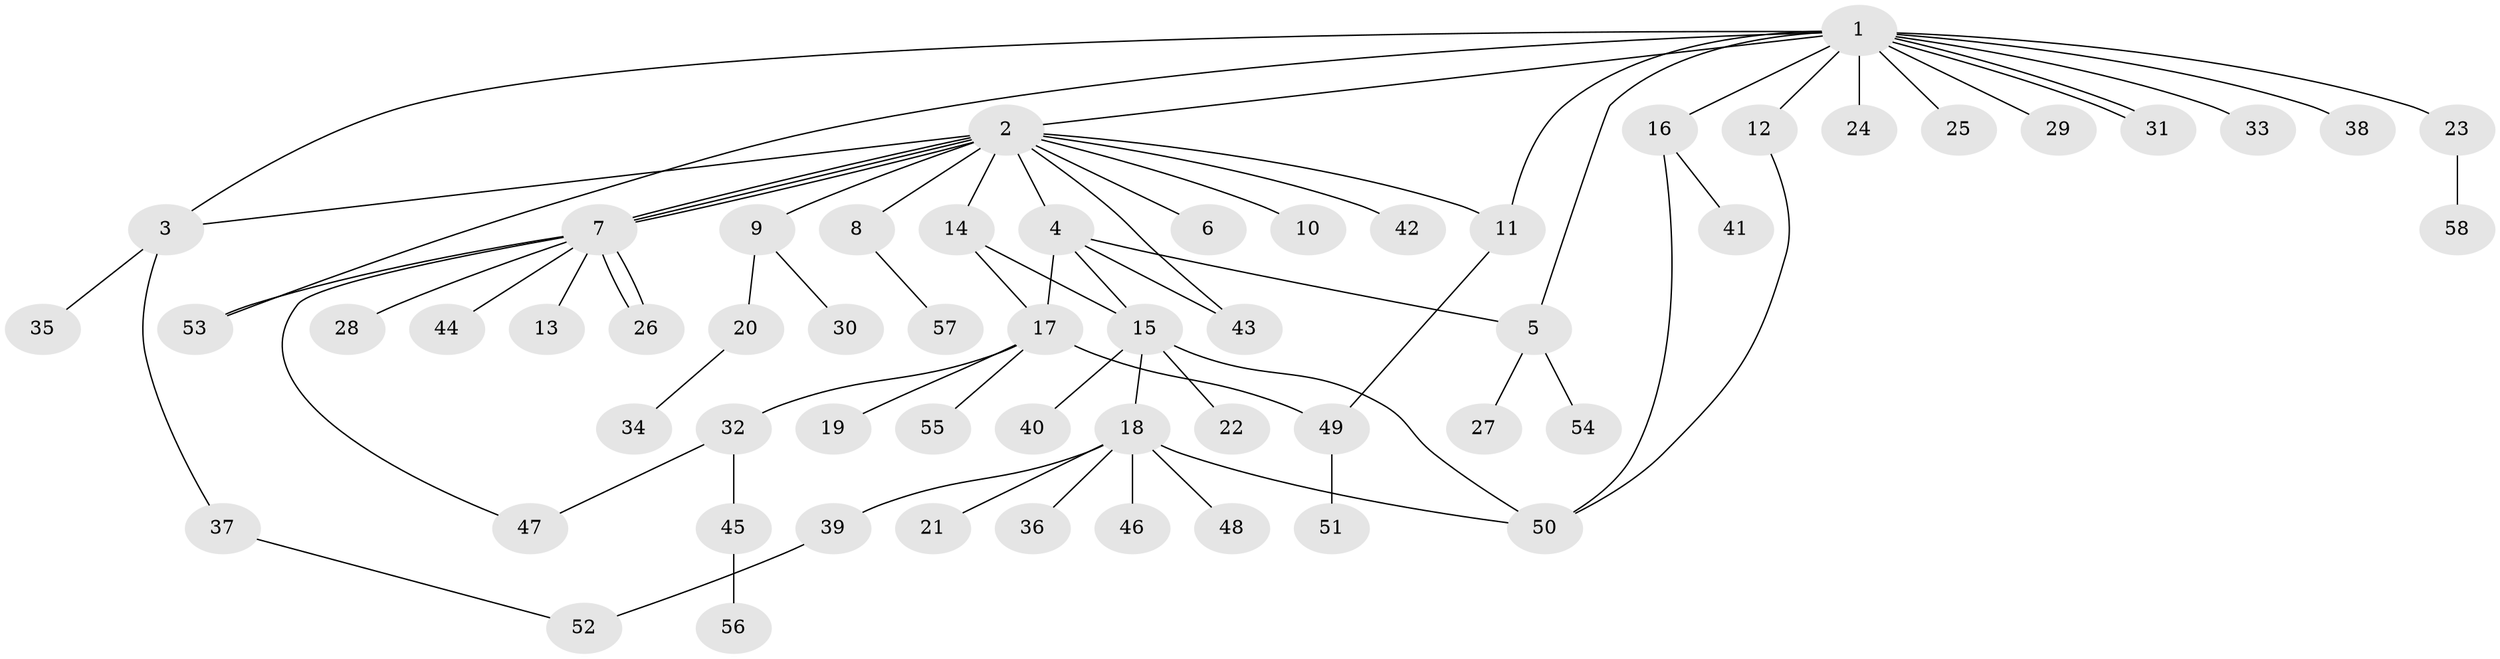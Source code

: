 // coarse degree distribution, {15: 0.044444444444444446, 4: 0.022222222222222223, 8: 0.044444444444444446, 3: 0.08888888888888889, 1: 0.6, 6: 0.022222222222222223, 7: 0.022222222222222223, 2: 0.15555555555555556}
// Generated by graph-tools (version 1.1) at 2025/51/02/27/25 19:51:56]
// undirected, 58 vertices, 74 edges
graph export_dot {
graph [start="1"]
  node [color=gray90,style=filled];
  1;
  2;
  3;
  4;
  5;
  6;
  7;
  8;
  9;
  10;
  11;
  12;
  13;
  14;
  15;
  16;
  17;
  18;
  19;
  20;
  21;
  22;
  23;
  24;
  25;
  26;
  27;
  28;
  29;
  30;
  31;
  32;
  33;
  34;
  35;
  36;
  37;
  38;
  39;
  40;
  41;
  42;
  43;
  44;
  45;
  46;
  47;
  48;
  49;
  50;
  51;
  52;
  53;
  54;
  55;
  56;
  57;
  58;
  1 -- 2;
  1 -- 3;
  1 -- 5;
  1 -- 11;
  1 -- 12;
  1 -- 16;
  1 -- 23;
  1 -- 24;
  1 -- 25;
  1 -- 29;
  1 -- 31;
  1 -- 31;
  1 -- 33;
  1 -- 38;
  1 -- 53;
  2 -- 3;
  2 -- 4;
  2 -- 6;
  2 -- 7;
  2 -- 7;
  2 -- 7;
  2 -- 8;
  2 -- 9;
  2 -- 10;
  2 -- 11;
  2 -- 14;
  2 -- 42;
  2 -- 43;
  3 -- 35;
  3 -- 37;
  4 -- 5;
  4 -- 15;
  4 -- 17;
  4 -- 43;
  5 -- 27;
  5 -- 54;
  7 -- 13;
  7 -- 26;
  7 -- 26;
  7 -- 28;
  7 -- 44;
  7 -- 47;
  7 -- 53;
  8 -- 57;
  9 -- 20;
  9 -- 30;
  11 -- 49;
  12 -- 50;
  14 -- 15;
  14 -- 17;
  15 -- 18;
  15 -- 22;
  15 -- 40;
  15 -- 50;
  16 -- 41;
  16 -- 50;
  17 -- 19;
  17 -- 32;
  17 -- 49;
  17 -- 55;
  18 -- 21;
  18 -- 36;
  18 -- 39;
  18 -- 46;
  18 -- 48;
  18 -- 50;
  20 -- 34;
  23 -- 58;
  32 -- 45;
  32 -- 47;
  37 -- 52;
  39 -- 52;
  45 -- 56;
  49 -- 51;
}
